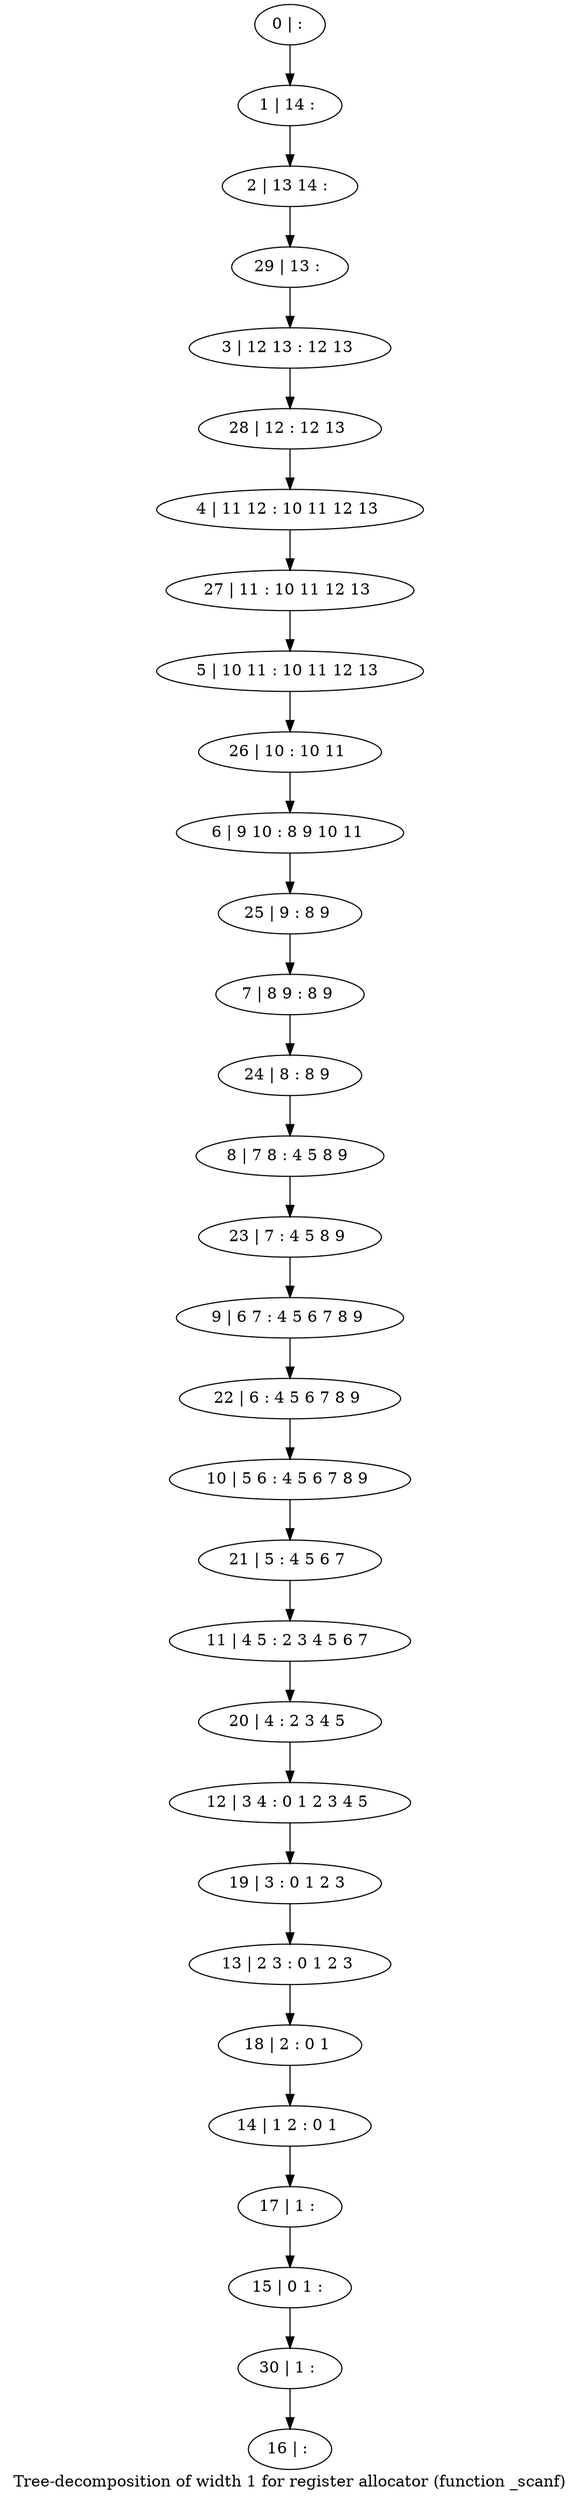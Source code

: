 digraph G {
graph [label="Tree-decomposition of width 1 for register allocator (function _scanf)"]
0[label="0 | : "];
1[label="1 | 14 : "];
2[label="2 | 13 14 : "];
3[label="3 | 12 13 : 12 13 "];
4[label="4 | 11 12 : 10 11 12 13 "];
5[label="5 | 10 11 : 10 11 12 13 "];
6[label="6 | 9 10 : 8 9 10 11 "];
7[label="7 | 8 9 : 8 9 "];
8[label="8 | 7 8 : 4 5 8 9 "];
9[label="9 | 6 7 : 4 5 6 7 8 9 "];
10[label="10 | 5 6 : 4 5 6 7 8 9 "];
11[label="11 | 4 5 : 2 3 4 5 6 7 "];
12[label="12 | 3 4 : 0 1 2 3 4 5 "];
13[label="13 | 2 3 : 0 1 2 3 "];
14[label="14 | 1 2 : 0 1 "];
15[label="15 | 0 1 : "];
16[label="16 | : "];
17[label="17 | 1 : "];
18[label="18 | 2 : 0 1 "];
19[label="19 | 3 : 0 1 2 3 "];
20[label="20 | 4 : 2 3 4 5 "];
21[label="21 | 5 : 4 5 6 7 "];
22[label="22 | 6 : 4 5 6 7 8 9 "];
23[label="23 | 7 : 4 5 8 9 "];
24[label="24 | 8 : 8 9 "];
25[label="25 | 9 : 8 9 "];
26[label="26 | 10 : 10 11 "];
27[label="27 | 11 : 10 11 12 13 "];
28[label="28 | 12 : 12 13 "];
29[label="29 | 13 : "];
30[label="30 | 1 : "];
0->1 ;
1->2 ;
17->15 ;
14->17 ;
18->14 ;
13->18 ;
19->13 ;
12->19 ;
20->12 ;
11->20 ;
21->11 ;
10->21 ;
22->10 ;
9->22 ;
23->9 ;
8->23 ;
24->8 ;
7->24 ;
25->7 ;
6->25 ;
26->6 ;
5->26 ;
27->5 ;
4->27 ;
28->4 ;
3->28 ;
29->3 ;
2->29 ;
30->16 ;
15->30 ;
}
